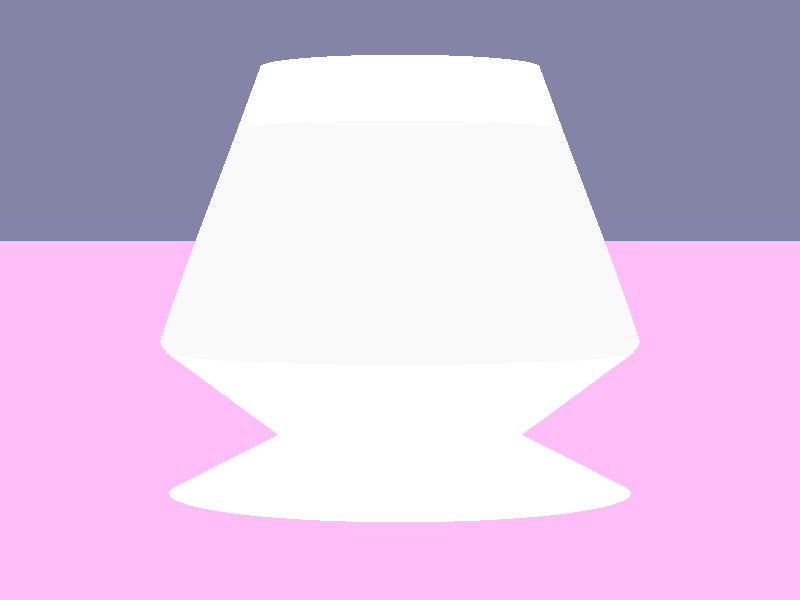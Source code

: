 // Persistence Of Vision raytracer version 3.5 sample file.
// Utah Teapot w/ Bezier patches
// adapted by Alexander Enzmann


global_settings { assumed_gamma 1.0 }

#include "shapes.inc"
#include "colors.inc"
#include "textures.inc"

#declare My_Focus = <0.0000, 0.0000, 0.0000>;

#declare My_Camera_Location = <2.0, 1.5, -15.0>;
                     
#declare Lava = color Orange filter 0.05;

#declare My_Lava_Texture =
texture {
        pigment {Lava}
    finish {                
//        phong 0.9 phong_size 100
        specular 0
        ambient 0.95
        diffuse 0.95
        conserve_energy
    }
}

#declare My_Lava_Int =
interior {
    ior 1.33
    fade_distance 2
    fade_power 2
//    fade_color <1, 1, 1>
}

#declare My_Lava_Material =
material {
    texture {My_Lava_Texture}
    interior {My_Lava_Int}
}
                                    
#declare Camera_Focus_Up = 1.0;
#declare Camera_Zoom_In = 0;
camera {
   location  <My_Camera_Location.x,
              My_Camera_Location.y+Camera_Focus_Up,
              My_Camera_Location.z+Camera_Zoom_In>
                 //<0.0, 0.0, -10.0>
//   direction <0.0, 0.0,  1.0>
//   up        <0.0, 1.0,  0.0>
   up        <0.0, 1.0,  0.0>
   right     <2/5 , 0.0,  0.0>
   look_at   <My_Focus.x, My_Focus.y+Camera_Focus_Up, My_Focus.z>
}

#declare LampCapHeight = 1.5;
#declare LampWaistHeight = 0.4;
#declare LampBaseTopHeight = 1.2;
#declare LampBaseNeckHeight = 1.0;
#declare LampBaseBtmHeight = 1.5;

#declare LampTopPos = <0, 5.2, 0>;
#declare LampCenterPos = <0, 0, 0>;
#declare LampBtmPos = <0, -1.5, 0>;
#declare LampCapPos = <0, LampTopPos.y+LampCapHeight, 0>;
#declare LampBaseTopPos = <0, LampBtmPos.y+LampBaseTopHeight, 0>;
#declare LampBaseNeckPos = <0, LampBtmPos.y-LampBaseNeckHeight, 0>;
#declare LampBaseBtmPos = <0, LampBaseNeckPos.y-LampBaseBtmHeight, 0>;
                          
#declare LampWaistTopPosY = LampCenterPos.y + 0.5*LampWaistHeight;
#declare LampWaistBtmPosY = LampCenterPos.y - 0.5*LampWaistHeight;

#declare LampTopRadius = 1.2;
#declare LampWaistRadius = 1.8;
#declare LampBtmRadius = 1.3;
#declare LampBaseBtmRadius = 1.8;
                              
#declare LampBaseThickness = 0.02;                             
#declare LampUpperHeight = LampTopPos.y-LampWaistTopPosY;
#declare LampLowerHeight = LampWaistBtmPosY-LampBtmPos.y;
#declare LampCapRadius = LampWaistRadius - (LampWaistRadius-LampTopRadius)*(LampUpperHeight+LampCapHeight)/LampUpperHeight;
#declare LampBaseTopRadius = LampBaseThickness+LampWaistRadius - (LampWaistRadius-LampBtmRadius)*(LampLowerHeight-LampBaseTopHeight)/LampLowerHeight;
#declare LampBaseNeckRadius = LampBaseThickness+LampWaistRadius - (LampWaistRadius-LampBtmRadius)*(LampLowerHeight+LampBaseNeckHeight)/LampLowerHeight;

#declare LampGlassTexture =
texture {
        pigment {rgbf < 1.0, 1.0, 1.0, 0.95> }
        finish {
                ambient 0.0
                diffuse 0.0
                reflection 0.1
                phong 0.3
                phong_size 90
        }
/*   finish {
      specular 1
      roughness 0.001
      ambient 0
      diffuse 0
      reflection {
         0,1
         fresnel
      }         
   }
*/
}             
#declare LampGlassInterior =
   interior{
      ior 1.1
      caustics 2
      fade_distance 1.5
      fade_power 1
   }
#declare LampGlassThickness = 0.05;
#declare LampGlassOut = 
  sor {        
        6,
        <LampBaseNeckRadius, LampBaseNeckPos.y>
        <LampBtmRadius, LampBtmPos.y>
        <LampWaistRadius, LampWaistBtmPosY>
        <LampWaistRadius, LampWaistTopPosY>
        <LampTopRadius, LampTopPos.y>
        <LampCapRadius, LampTopPos.y+LampCapHeight>
//        <0, LampTopPos.y+LampCapHeight+LampCapHeight*LampCapRadius/(LampTopRadius-LampCapRadius)-0.2>
        open          
        sturm
        pigment {rgbf 0.95}
        texture {LampGlassTexture}
        interior {LampGlassInterior}
   }     

#declare LampLiquidPigment = color red 1.0 green 0.75 blue 0.75 filter 0.75;
#declare LampLiquidFinish =
        finish {
                ambient 0.0
                diffuse 0.0   
                specular 1
                roughness 0.0001
                reflection 0.1         
               }
#declare LampLiquidInterior =
   interior{
      ior 1.0
      caustics 2
      fade_distance 40
      fade_power 1
   }
#declare LampLiquid =
sor {        
        6,
        <LampBaseNeckRadius-LampGlassThickness, LampBaseNeckPos.y>
        <LampBtmRadius-LampGlassThickness, LampBtmPos.y>
        <LampWaistRadius-LampGlassThickness, LampWaistBtmPosY>
        <LampWaistRadius-LampGlassThickness, LampWaistTopPosY>
        <LampTopRadius-LampGlassThickness, LampTopPos.y>
        <LampCapRadius-LampGlassThickness, LampTopPos.y+LampCapHeight>
//        <0, LampTopPos.y+LampCapHeight+LampCapHeight*LampCapRadius/(LampTopRadius-LampCapRadius)-0.2>
        open          
        sturm
        texture {
                pigment {LampLiquidPigment}
                finish {LampLiquidFinish}
        }
        interior {LampLiquidInterior}
}     
#declare Lamp =
union {
        object {LampGlassOut}
        object {LampLiquid}
}
object {Lamp}

#declare LampMetalTexture =
texture {
        pigment {rgbf < 1.0, 1.0, 1.0, 0.0> }
        finish {
                ambient 0.05
                diffuse 0.05
                specular 1
                reflection 0.9
                phong 0.3
                phong_size 90
        }      
}

#declare LampCap = 
  cone {
      LampCapPos, LampCapRadius, LampTopPos, LampTopRadius
      texture {LampMetalTexture}
   }    
   
#declare LampUpperBase = 
  cone {
      LampBaseTopPos, LampBaseTopRadius, LampBaseNeckPos, LampBaseNeckRadius
      open
      texture {LampMetalTexture}
   }    
   
#declare LampLowerBase = 
  cone {
      LampBaseNeckPos, LampBaseNeckRadius, LampBaseBtmPos, LampBaseBtmRadius
      texture {LampMetalTexture}
   }    

object {LampCap}
object {LampUpperBase} 
object {LampLowerBase} 


#declare Sphere_Lava = 
sphere {
    My_Focus, 1
    material {My_Lava_Material}
}

sky_sphere {
    pigment {
        gradient y
        color_map {
            [0 color CornflowerBlue]
            [1 color MidnightBlue]
        }
        scale 10
        translate -3.65
    }
}
    
/* Floor */
plane { y, LampBaseNeckPos.y-LampBaseBtmHeight
   pigment { color NeonPink*1.2}
}
                                             
#declare top_light_magnitude = 0.05;                                             
#declare base_light_magnitude = 10;                                             
light_source { <100.0, 15.0, -10.0> colour White}
//light_source { <0.0, 200.0, -200.0> colour Gray05 shadowless}
light_source { <0.0, 5.75, 0.0> colour top_light_magnitude}
light_source { <0.0, -2, 0.0> colour base_light_magnitude}

/*
#declare LampBaseFront =
   superellipsoid {
      < 0.05, 0.05>
      scale <1.21, LampBaseHeight, 0.02>
      translate <0, Lampbasetranslatey, -1.2>
      texture {Bright_Bronze}
   }
object {LampBaseFront}
object {LampBaseBack}
object {LampBaseLeft} 
object {LampBaseRight}
*/

/* Background */    
/*
plane {
   z, 10

   texture {
      pigment {
        color rgb <0.95 , 0.25, 0.25>
      }
   }
}
*/
/*                          
#declare LampTopRadius = 0.8;
#declare LampCapRadius = 1.0;
#declare LampWaistRadius = 1.7;
#declare LampBaseTopRadius = 1.5;
#declare LampBaseNeckRadius = 0.8;
#declare LampBaseBtmRadius = 1.7;
#declare LampWaistTopPos = <0, 0.4, 0>;
#declare LampWaistBtmPos = <0, -0.4, 0>;
#declare LampBaseTopPos = <0, -1.0, 0>;
#declare LampBaseNeckPos = <0, -3.1, 0>;
#declare LampBaseBtmPos = <0, -4.5, 0>;
#declare UpperLamp = 
  cone {
      LampCapPos, LampCapRadius , LampWaistTopPos, LampWaistRadius
      open
      pigment {rgbf 0.75}
      texture {LampGlass}
      interior {
         ior 1.5
         fade_distance 5
         fade_power 1
      }
   }    

#declare MiddleLamp = 
  sor {        
      6,
      <LampBaseNeckRadius, LampBaseNeckPos.y>
      <LampBaseTopRadius, LampBaseTopPos.y>
      <LampWaistRadius, LampWaistBtmPos.y>
      <LampWaistRadius, LampWaistTopPos.y>
      <LampCapRadius, LampCapPos.y>
      <LampTopRadius, LampTopPos.y>
      open          
      sturm
      pigment {rgbf 0.75}
      texture {LampGlass}
      interior {
         ior 1.5
         fade_distance 5
         fade_power 1
      }
   }     
//object {MiddleLamp}
   
#declare LowerLamp = 
  cone {
      LampWaistBtmPos, LampWaistRadius, LampBaseTopPos, LampBaseTopRadius
      open
      pigment {rgbf 0.75}
      texture {LampGlass}
      interior {
         ior 1.5
         fade_distance 5
         fade_power 1
      }
   }    
*/   

